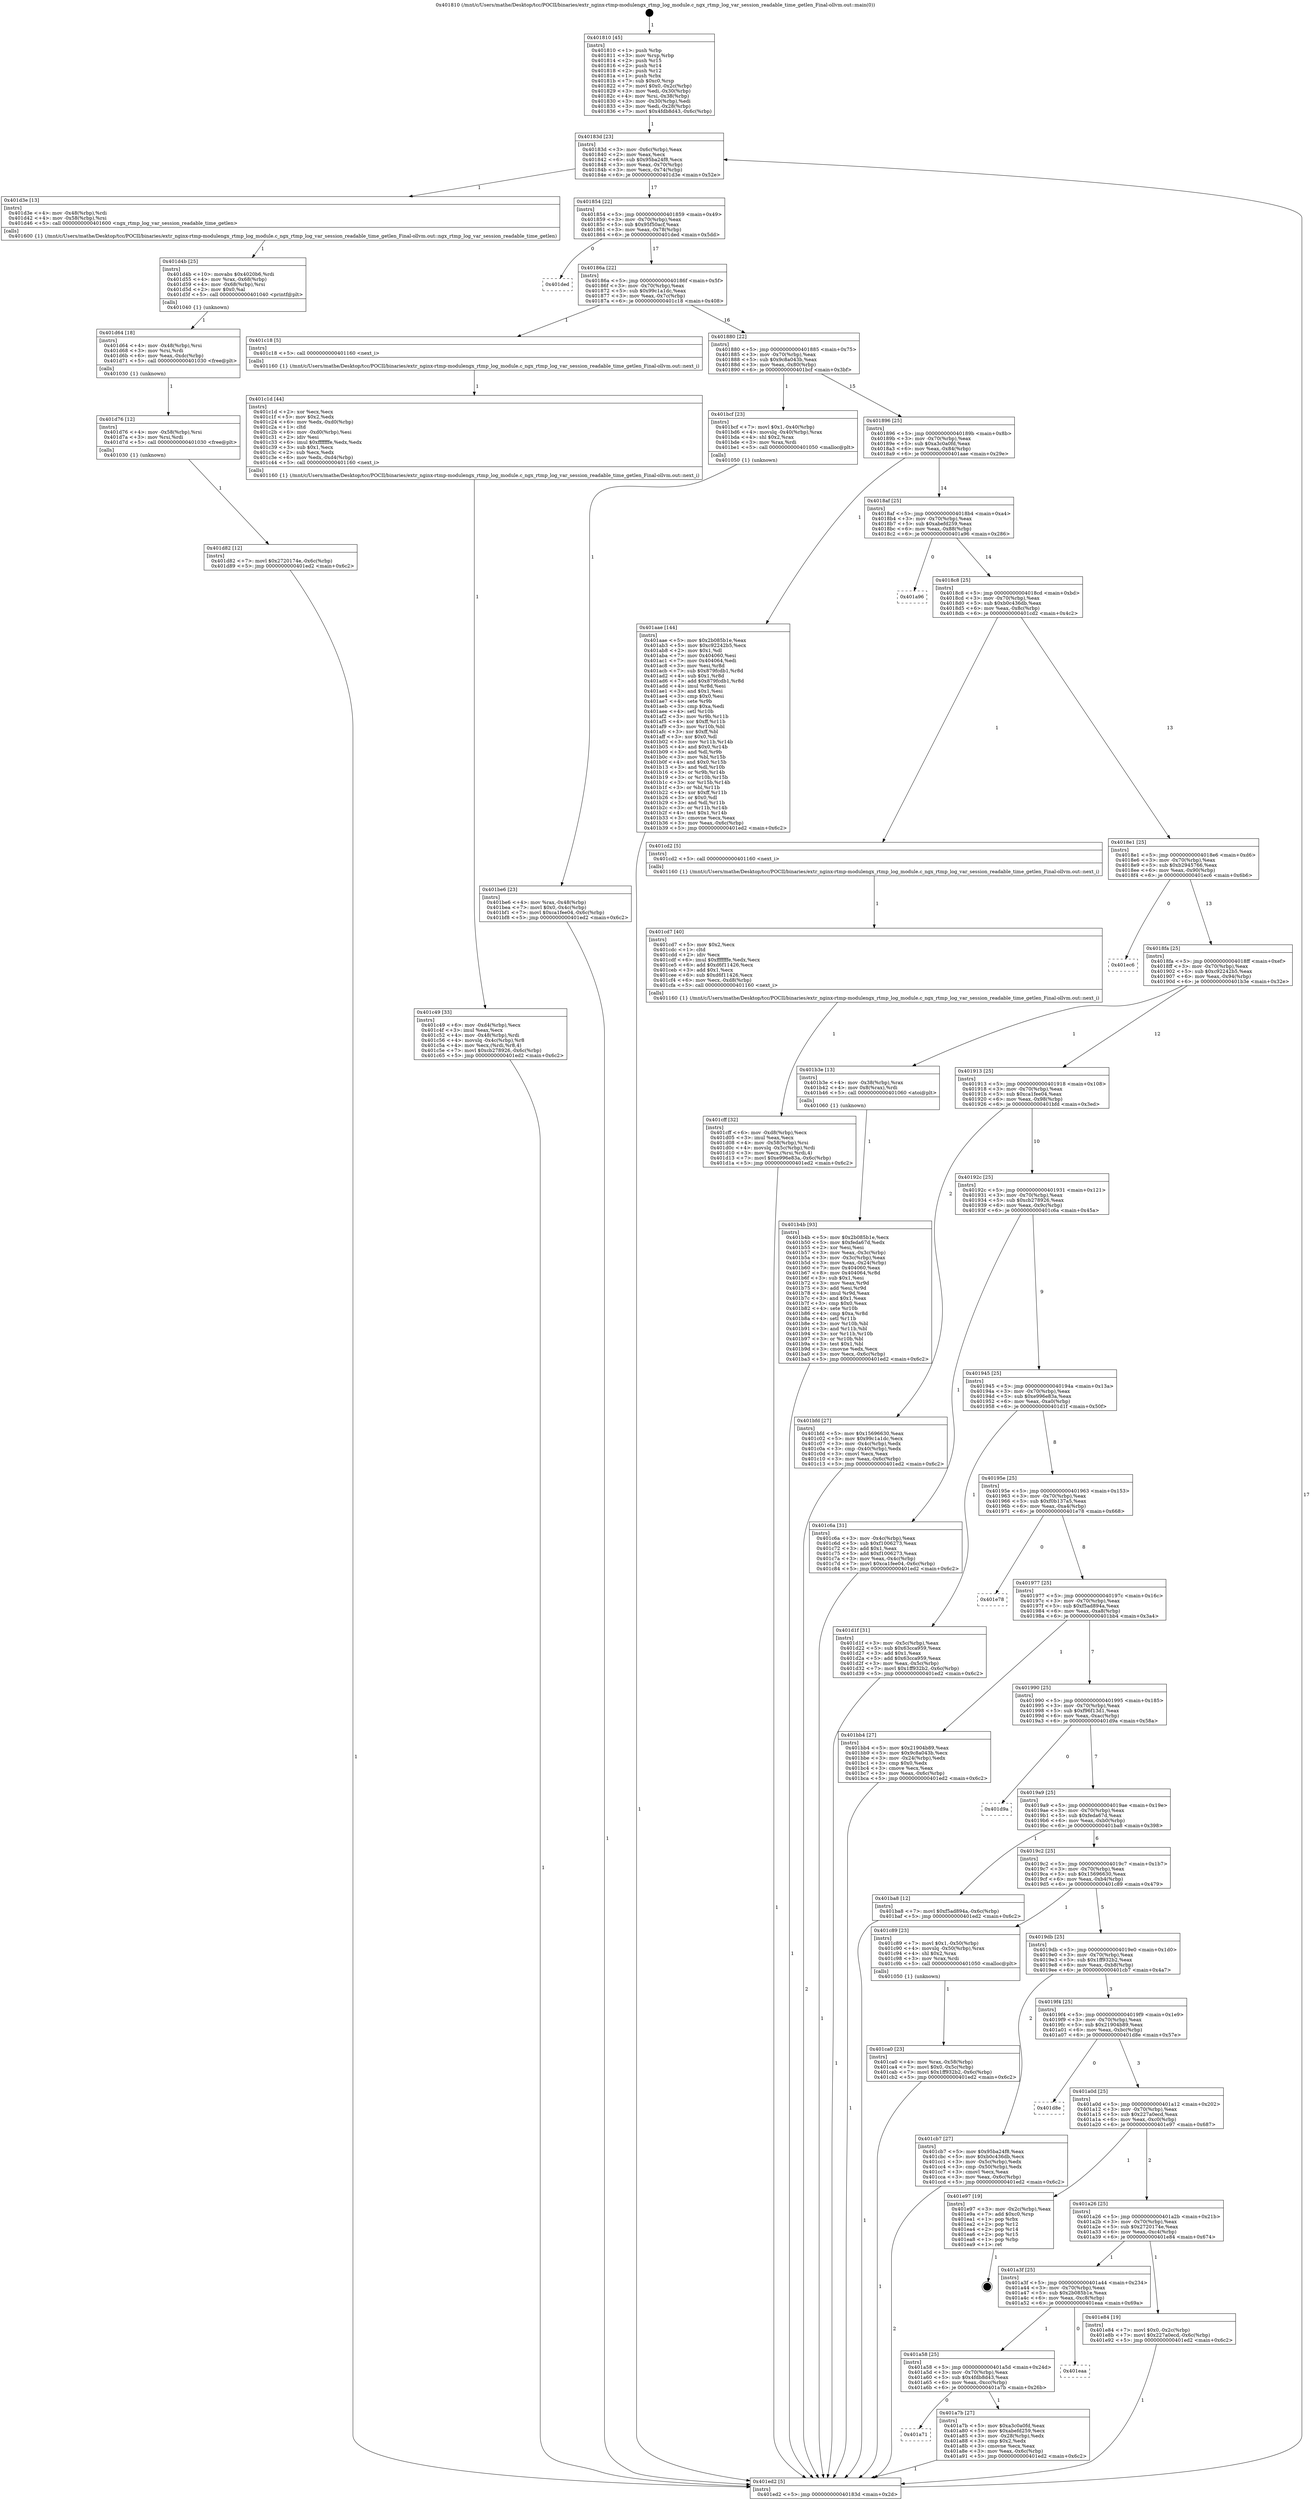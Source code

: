 digraph "0x401810" {
  label = "0x401810 (/mnt/c/Users/mathe/Desktop/tcc/POCII/binaries/extr_nginx-rtmp-modulengx_rtmp_log_module.c_ngx_rtmp_log_var_session_readable_time_getlen_Final-ollvm.out::main(0))"
  labelloc = "t"
  node[shape=record]

  Entry [label="",width=0.3,height=0.3,shape=circle,fillcolor=black,style=filled]
  "0x40183d" [label="{
     0x40183d [23]\l
     | [instrs]\l
     &nbsp;&nbsp;0x40183d \<+3\>: mov -0x6c(%rbp),%eax\l
     &nbsp;&nbsp;0x401840 \<+2\>: mov %eax,%ecx\l
     &nbsp;&nbsp;0x401842 \<+6\>: sub $0x95ba24f8,%ecx\l
     &nbsp;&nbsp;0x401848 \<+3\>: mov %eax,-0x70(%rbp)\l
     &nbsp;&nbsp;0x40184b \<+3\>: mov %ecx,-0x74(%rbp)\l
     &nbsp;&nbsp;0x40184e \<+6\>: je 0000000000401d3e \<main+0x52e\>\l
  }"]
  "0x401d3e" [label="{
     0x401d3e [13]\l
     | [instrs]\l
     &nbsp;&nbsp;0x401d3e \<+4\>: mov -0x48(%rbp),%rdi\l
     &nbsp;&nbsp;0x401d42 \<+4\>: mov -0x58(%rbp),%rsi\l
     &nbsp;&nbsp;0x401d46 \<+5\>: call 0000000000401600 \<ngx_rtmp_log_var_session_readable_time_getlen\>\l
     | [calls]\l
     &nbsp;&nbsp;0x401600 \{1\} (/mnt/c/Users/mathe/Desktop/tcc/POCII/binaries/extr_nginx-rtmp-modulengx_rtmp_log_module.c_ngx_rtmp_log_var_session_readable_time_getlen_Final-ollvm.out::ngx_rtmp_log_var_session_readable_time_getlen)\l
  }"]
  "0x401854" [label="{
     0x401854 [22]\l
     | [instrs]\l
     &nbsp;&nbsp;0x401854 \<+5\>: jmp 0000000000401859 \<main+0x49\>\l
     &nbsp;&nbsp;0x401859 \<+3\>: mov -0x70(%rbp),%eax\l
     &nbsp;&nbsp;0x40185c \<+5\>: sub $0x95f50acf,%eax\l
     &nbsp;&nbsp;0x401861 \<+3\>: mov %eax,-0x78(%rbp)\l
     &nbsp;&nbsp;0x401864 \<+6\>: je 0000000000401ded \<main+0x5dd\>\l
  }"]
  Exit [label="",width=0.3,height=0.3,shape=circle,fillcolor=black,style=filled,peripheries=2]
  "0x401ded" [label="{
     0x401ded\l
  }", style=dashed]
  "0x40186a" [label="{
     0x40186a [22]\l
     | [instrs]\l
     &nbsp;&nbsp;0x40186a \<+5\>: jmp 000000000040186f \<main+0x5f\>\l
     &nbsp;&nbsp;0x40186f \<+3\>: mov -0x70(%rbp),%eax\l
     &nbsp;&nbsp;0x401872 \<+5\>: sub $0x99c1a1dc,%eax\l
     &nbsp;&nbsp;0x401877 \<+3\>: mov %eax,-0x7c(%rbp)\l
     &nbsp;&nbsp;0x40187a \<+6\>: je 0000000000401c18 \<main+0x408\>\l
  }"]
  "0x401d82" [label="{
     0x401d82 [12]\l
     | [instrs]\l
     &nbsp;&nbsp;0x401d82 \<+7\>: movl $0x2720174e,-0x6c(%rbp)\l
     &nbsp;&nbsp;0x401d89 \<+5\>: jmp 0000000000401ed2 \<main+0x6c2\>\l
  }"]
  "0x401c18" [label="{
     0x401c18 [5]\l
     | [instrs]\l
     &nbsp;&nbsp;0x401c18 \<+5\>: call 0000000000401160 \<next_i\>\l
     | [calls]\l
     &nbsp;&nbsp;0x401160 \{1\} (/mnt/c/Users/mathe/Desktop/tcc/POCII/binaries/extr_nginx-rtmp-modulengx_rtmp_log_module.c_ngx_rtmp_log_var_session_readable_time_getlen_Final-ollvm.out::next_i)\l
  }"]
  "0x401880" [label="{
     0x401880 [22]\l
     | [instrs]\l
     &nbsp;&nbsp;0x401880 \<+5\>: jmp 0000000000401885 \<main+0x75\>\l
     &nbsp;&nbsp;0x401885 \<+3\>: mov -0x70(%rbp),%eax\l
     &nbsp;&nbsp;0x401888 \<+5\>: sub $0x9c8a043b,%eax\l
     &nbsp;&nbsp;0x40188d \<+3\>: mov %eax,-0x80(%rbp)\l
     &nbsp;&nbsp;0x401890 \<+6\>: je 0000000000401bcf \<main+0x3bf\>\l
  }"]
  "0x401d76" [label="{
     0x401d76 [12]\l
     | [instrs]\l
     &nbsp;&nbsp;0x401d76 \<+4\>: mov -0x58(%rbp),%rsi\l
     &nbsp;&nbsp;0x401d7a \<+3\>: mov %rsi,%rdi\l
     &nbsp;&nbsp;0x401d7d \<+5\>: call 0000000000401030 \<free@plt\>\l
     | [calls]\l
     &nbsp;&nbsp;0x401030 \{1\} (unknown)\l
  }"]
  "0x401bcf" [label="{
     0x401bcf [23]\l
     | [instrs]\l
     &nbsp;&nbsp;0x401bcf \<+7\>: movl $0x1,-0x40(%rbp)\l
     &nbsp;&nbsp;0x401bd6 \<+4\>: movslq -0x40(%rbp),%rax\l
     &nbsp;&nbsp;0x401bda \<+4\>: shl $0x2,%rax\l
     &nbsp;&nbsp;0x401bde \<+3\>: mov %rax,%rdi\l
     &nbsp;&nbsp;0x401be1 \<+5\>: call 0000000000401050 \<malloc@plt\>\l
     | [calls]\l
     &nbsp;&nbsp;0x401050 \{1\} (unknown)\l
  }"]
  "0x401896" [label="{
     0x401896 [25]\l
     | [instrs]\l
     &nbsp;&nbsp;0x401896 \<+5\>: jmp 000000000040189b \<main+0x8b\>\l
     &nbsp;&nbsp;0x40189b \<+3\>: mov -0x70(%rbp),%eax\l
     &nbsp;&nbsp;0x40189e \<+5\>: sub $0xa3c0a0fd,%eax\l
     &nbsp;&nbsp;0x4018a3 \<+6\>: mov %eax,-0x84(%rbp)\l
     &nbsp;&nbsp;0x4018a9 \<+6\>: je 0000000000401aae \<main+0x29e\>\l
  }"]
  "0x401d64" [label="{
     0x401d64 [18]\l
     | [instrs]\l
     &nbsp;&nbsp;0x401d64 \<+4\>: mov -0x48(%rbp),%rsi\l
     &nbsp;&nbsp;0x401d68 \<+3\>: mov %rsi,%rdi\l
     &nbsp;&nbsp;0x401d6b \<+6\>: mov %eax,-0xdc(%rbp)\l
     &nbsp;&nbsp;0x401d71 \<+5\>: call 0000000000401030 \<free@plt\>\l
     | [calls]\l
     &nbsp;&nbsp;0x401030 \{1\} (unknown)\l
  }"]
  "0x401aae" [label="{
     0x401aae [144]\l
     | [instrs]\l
     &nbsp;&nbsp;0x401aae \<+5\>: mov $0x2b085b1e,%eax\l
     &nbsp;&nbsp;0x401ab3 \<+5\>: mov $0xc92242b5,%ecx\l
     &nbsp;&nbsp;0x401ab8 \<+2\>: mov $0x1,%dl\l
     &nbsp;&nbsp;0x401aba \<+7\>: mov 0x404060,%esi\l
     &nbsp;&nbsp;0x401ac1 \<+7\>: mov 0x404064,%edi\l
     &nbsp;&nbsp;0x401ac8 \<+3\>: mov %esi,%r8d\l
     &nbsp;&nbsp;0x401acb \<+7\>: sub $0x879fcdb1,%r8d\l
     &nbsp;&nbsp;0x401ad2 \<+4\>: sub $0x1,%r8d\l
     &nbsp;&nbsp;0x401ad6 \<+7\>: add $0x879fcdb1,%r8d\l
     &nbsp;&nbsp;0x401add \<+4\>: imul %r8d,%esi\l
     &nbsp;&nbsp;0x401ae1 \<+3\>: and $0x1,%esi\l
     &nbsp;&nbsp;0x401ae4 \<+3\>: cmp $0x0,%esi\l
     &nbsp;&nbsp;0x401ae7 \<+4\>: sete %r9b\l
     &nbsp;&nbsp;0x401aeb \<+3\>: cmp $0xa,%edi\l
     &nbsp;&nbsp;0x401aee \<+4\>: setl %r10b\l
     &nbsp;&nbsp;0x401af2 \<+3\>: mov %r9b,%r11b\l
     &nbsp;&nbsp;0x401af5 \<+4\>: xor $0xff,%r11b\l
     &nbsp;&nbsp;0x401af9 \<+3\>: mov %r10b,%bl\l
     &nbsp;&nbsp;0x401afc \<+3\>: xor $0xff,%bl\l
     &nbsp;&nbsp;0x401aff \<+3\>: xor $0x0,%dl\l
     &nbsp;&nbsp;0x401b02 \<+3\>: mov %r11b,%r14b\l
     &nbsp;&nbsp;0x401b05 \<+4\>: and $0x0,%r14b\l
     &nbsp;&nbsp;0x401b09 \<+3\>: and %dl,%r9b\l
     &nbsp;&nbsp;0x401b0c \<+3\>: mov %bl,%r15b\l
     &nbsp;&nbsp;0x401b0f \<+4\>: and $0x0,%r15b\l
     &nbsp;&nbsp;0x401b13 \<+3\>: and %dl,%r10b\l
     &nbsp;&nbsp;0x401b16 \<+3\>: or %r9b,%r14b\l
     &nbsp;&nbsp;0x401b19 \<+3\>: or %r10b,%r15b\l
     &nbsp;&nbsp;0x401b1c \<+3\>: xor %r15b,%r14b\l
     &nbsp;&nbsp;0x401b1f \<+3\>: or %bl,%r11b\l
     &nbsp;&nbsp;0x401b22 \<+4\>: xor $0xff,%r11b\l
     &nbsp;&nbsp;0x401b26 \<+3\>: or $0x0,%dl\l
     &nbsp;&nbsp;0x401b29 \<+3\>: and %dl,%r11b\l
     &nbsp;&nbsp;0x401b2c \<+3\>: or %r11b,%r14b\l
     &nbsp;&nbsp;0x401b2f \<+4\>: test $0x1,%r14b\l
     &nbsp;&nbsp;0x401b33 \<+3\>: cmovne %ecx,%eax\l
     &nbsp;&nbsp;0x401b36 \<+3\>: mov %eax,-0x6c(%rbp)\l
     &nbsp;&nbsp;0x401b39 \<+5\>: jmp 0000000000401ed2 \<main+0x6c2\>\l
  }"]
  "0x4018af" [label="{
     0x4018af [25]\l
     | [instrs]\l
     &nbsp;&nbsp;0x4018af \<+5\>: jmp 00000000004018b4 \<main+0xa4\>\l
     &nbsp;&nbsp;0x4018b4 \<+3\>: mov -0x70(%rbp),%eax\l
     &nbsp;&nbsp;0x4018b7 \<+5\>: sub $0xabefd259,%eax\l
     &nbsp;&nbsp;0x4018bc \<+6\>: mov %eax,-0x88(%rbp)\l
     &nbsp;&nbsp;0x4018c2 \<+6\>: je 0000000000401a96 \<main+0x286\>\l
  }"]
  "0x401d4b" [label="{
     0x401d4b [25]\l
     | [instrs]\l
     &nbsp;&nbsp;0x401d4b \<+10\>: movabs $0x4020b6,%rdi\l
     &nbsp;&nbsp;0x401d55 \<+4\>: mov %rax,-0x68(%rbp)\l
     &nbsp;&nbsp;0x401d59 \<+4\>: mov -0x68(%rbp),%rsi\l
     &nbsp;&nbsp;0x401d5d \<+2\>: mov $0x0,%al\l
     &nbsp;&nbsp;0x401d5f \<+5\>: call 0000000000401040 \<printf@plt\>\l
     | [calls]\l
     &nbsp;&nbsp;0x401040 \{1\} (unknown)\l
  }"]
  "0x401a96" [label="{
     0x401a96\l
  }", style=dashed]
  "0x4018c8" [label="{
     0x4018c8 [25]\l
     | [instrs]\l
     &nbsp;&nbsp;0x4018c8 \<+5\>: jmp 00000000004018cd \<main+0xbd\>\l
     &nbsp;&nbsp;0x4018cd \<+3\>: mov -0x70(%rbp),%eax\l
     &nbsp;&nbsp;0x4018d0 \<+5\>: sub $0xb0c436db,%eax\l
     &nbsp;&nbsp;0x4018d5 \<+6\>: mov %eax,-0x8c(%rbp)\l
     &nbsp;&nbsp;0x4018db \<+6\>: je 0000000000401cd2 \<main+0x4c2\>\l
  }"]
  "0x401cff" [label="{
     0x401cff [32]\l
     | [instrs]\l
     &nbsp;&nbsp;0x401cff \<+6\>: mov -0xd8(%rbp),%ecx\l
     &nbsp;&nbsp;0x401d05 \<+3\>: imul %eax,%ecx\l
     &nbsp;&nbsp;0x401d08 \<+4\>: mov -0x58(%rbp),%rsi\l
     &nbsp;&nbsp;0x401d0c \<+4\>: movslq -0x5c(%rbp),%rdi\l
     &nbsp;&nbsp;0x401d10 \<+3\>: mov %ecx,(%rsi,%rdi,4)\l
     &nbsp;&nbsp;0x401d13 \<+7\>: movl $0xe996e83a,-0x6c(%rbp)\l
     &nbsp;&nbsp;0x401d1a \<+5\>: jmp 0000000000401ed2 \<main+0x6c2\>\l
  }"]
  "0x401cd2" [label="{
     0x401cd2 [5]\l
     | [instrs]\l
     &nbsp;&nbsp;0x401cd2 \<+5\>: call 0000000000401160 \<next_i\>\l
     | [calls]\l
     &nbsp;&nbsp;0x401160 \{1\} (/mnt/c/Users/mathe/Desktop/tcc/POCII/binaries/extr_nginx-rtmp-modulengx_rtmp_log_module.c_ngx_rtmp_log_var_session_readable_time_getlen_Final-ollvm.out::next_i)\l
  }"]
  "0x4018e1" [label="{
     0x4018e1 [25]\l
     | [instrs]\l
     &nbsp;&nbsp;0x4018e1 \<+5\>: jmp 00000000004018e6 \<main+0xd6\>\l
     &nbsp;&nbsp;0x4018e6 \<+3\>: mov -0x70(%rbp),%eax\l
     &nbsp;&nbsp;0x4018e9 \<+5\>: sub $0xb2945766,%eax\l
     &nbsp;&nbsp;0x4018ee \<+6\>: mov %eax,-0x90(%rbp)\l
     &nbsp;&nbsp;0x4018f4 \<+6\>: je 0000000000401ec6 \<main+0x6b6\>\l
  }"]
  "0x401cd7" [label="{
     0x401cd7 [40]\l
     | [instrs]\l
     &nbsp;&nbsp;0x401cd7 \<+5\>: mov $0x2,%ecx\l
     &nbsp;&nbsp;0x401cdc \<+1\>: cltd\l
     &nbsp;&nbsp;0x401cdd \<+2\>: idiv %ecx\l
     &nbsp;&nbsp;0x401cdf \<+6\>: imul $0xfffffffe,%edx,%ecx\l
     &nbsp;&nbsp;0x401ce5 \<+6\>: add $0xd6f11426,%ecx\l
     &nbsp;&nbsp;0x401ceb \<+3\>: add $0x1,%ecx\l
     &nbsp;&nbsp;0x401cee \<+6\>: sub $0xd6f11426,%ecx\l
     &nbsp;&nbsp;0x401cf4 \<+6\>: mov %ecx,-0xd8(%rbp)\l
     &nbsp;&nbsp;0x401cfa \<+5\>: call 0000000000401160 \<next_i\>\l
     | [calls]\l
     &nbsp;&nbsp;0x401160 \{1\} (/mnt/c/Users/mathe/Desktop/tcc/POCII/binaries/extr_nginx-rtmp-modulengx_rtmp_log_module.c_ngx_rtmp_log_var_session_readable_time_getlen_Final-ollvm.out::next_i)\l
  }"]
  "0x401ec6" [label="{
     0x401ec6\l
  }", style=dashed]
  "0x4018fa" [label="{
     0x4018fa [25]\l
     | [instrs]\l
     &nbsp;&nbsp;0x4018fa \<+5\>: jmp 00000000004018ff \<main+0xef\>\l
     &nbsp;&nbsp;0x4018ff \<+3\>: mov -0x70(%rbp),%eax\l
     &nbsp;&nbsp;0x401902 \<+5\>: sub $0xc92242b5,%eax\l
     &nbsp;&nbsp;0x401907 \<+6\>: mov %eax,-0x94(%rbp)\l
     &nbsp;&nbsp;0x40190d \<+6\>: je 0000000000401b3e \<main+0x32e\>\l
  }"]
  "0x401ca0" [label="{
     0x401ca0 [23]\l
     | [instrs]\l
     &nbsp;&nbsp;0x401ca0 \<+4\>: mov %rax,-0x58(%rbp)\l
     &nbsp;&nbsp;0x401ca4 \<+7\>: movl $0x0,-0x5c(%rbp)\l
     &nbsp;&nbsp;0x401cab \<+7\>: movl $0x1ff932b2,-0x6c(%rbp)\l
     &nbsp;&nbsp;0x401cb2 \<+5\>: jmp 0000000000401ed2 \<main+0x6c2\>\l
  }"]
  "0x401b3e" [label="{
     0x401b3e [13]\l
     | [instrs]\l
     &nbsp;&nbsp;0x401b3e \<+4\>: mov -0x38(%rbp),%rax\l
     &nbsp;&nbsp;0x401b42 \<+4\>: mov 0x8(%rax),%rdi\l
     &nbsp;&nbsp;0x401b46 \<+5\>: call 0000000000401060 \<atoi@plt\>\l
     | [calls]\l
     &nbsp;&nbsp;0x401060 \{1\} (unknown)\l
  }"]
  "0x401913" [label="{
     0x401913 [25]\l
     | [instrs]\l
     &nbsp;&nbsp;0x401913 \<+5\>: jmp 0000000000401918 \<main+0x108\>\l
     &nbsp;&nbsp;0x401918 \<+3\>: mov -0x70(%rbp),%eax\l
     &nbsp;&nbsp;0x40191b \<+5\>: sub $0xca1fee04,%eax\l
     &nbsp;&nbsp;0x401920 \<+6\>: mov %eax,-0x98(%rbp)\l
     &nbsp;&nbsp;0x401926 \<+6\>: je 0000000000401bfd \<main+0x3ed\>\l
  }"]
  "0x401c49" [label="{
     0x401c49 [33]\l
     | [instrs]\l
     &nbsp;&nbsp;0x401c49 \<+6\>: mov -0xd4(%rbp),%ecx\l
     &nbsp;&nbsp;0x401c4f \<+3\>: imul %eax,%ecx\l
     &nbsp;&nbsp;0x401c52 \<+4\>: mov -0x48(%rbp),%rdi\l
     &nbsp;&nbsp;0x401c56 \<+4\>: movslq -0x4c(%rbp),%r8\l
     &nbsp;&nbsp;0x401c5a \<+4\>: mov %ecx,(%rdi,%r8,4)\l
     &nbsp;&nbsp;0x401c5e \<+7\>: movl $0xcb278926,-0x6c(%rbp)\l
     &nbsp;&nbsp;0x401c65 \<+5\>: jmp 0000000000401ed2 \<main+0x6c2\>\l
  }"]
  "0x401bfd" [label="{
     0x401bfd [27]\l
     | [instrs]\l
     &nbsp;&nbsp;0x401bfd \<+5\>: mov $0x15696630,%eax\l
     &nbsp;&nbsp;0x401c02 \<+5\>: mov $0x99c1a1dc,%ecx\l
     &nbsp;&nbsp;0x401c07 \<+3\>: mov -0x4c(%rbp),%edx\l
     &nbsp;&nbsp;0x401c0a \<+3\>: cmp -0x40(%rbp),%edx\l
     &nbsp;&nbsp;0x401c0d \<+3\>: cmovl %ecx,%eax\l
     &nbsp;&nbsp;0x401c10 \<+3\>: mov %eax,-0x6c(%rbp)\l
     &nbsp;&nbsp;0x401c13 \<+5\>: jmp 0000000000401ed2 \<main+0x6c2\>\l
  }"]
  "0x40192c" [label="{
     0x40192c [25]\l
     | [instrs]\l
     &nbsp;&nbsp;0x40192c \<+5\>: jmp 0000000000401931 \<main+0x121\>\l
     &nbsp;&nbsp;0x401931 \<+3\>: mov -0x70(%rbp),%eax\l
     &nbsp;&nbsp;0x401934 \<+5\>: sub $0xcb278926,%eax\l
     &nbsp;&nbsp;0x401939 \<+6\>: mov %eax,-0x9c(%rbp)\l
     &nbsp;&nbsp;0x40193f \<+6\>: je 0000000000401c6a \<main+0x45a\>\l
  }"]
  "0x401c1d" [label="{
     0x401c1d [44]\l
     | [instrs]\l
     &nbsp;&nbsp;0x401c1d \<+2\>: xor %ecx,%ecx\l
     &nbsp;&nbsp;0x401c1f \<+5\>: mov $0x2,%edx\l
     &nbsp;&nbsp;0x401c24 \<+6\>: mov %edx,-0xd0(%rbp)\l
     &nbsp;&nbsp;0x401c2a \<+1\>: cltd\l
     &nbsp;&nbsp;0x401c2b \<+6\>: mov -0xd0(%rbp),%esi\l
     &nbsp;&nbsp;0x401c31 \<+2\>: idiv %esi\l
     &nbsp;&nbsp;0x401c33 \<+6\>: imul $0xfffffffe,%edx,%edx\l
     &nbsp;&nbsp;0x401c39 \<+3\>: sub $0x1,%ecx\l
     &nbsp;&nbsp;0x401c3c \<+2\>: sub %ecx,%edx\l
     &nbsp;&nbsp;0x401c3e \<+6\>: mov %edx,-0xd4(%rbp)\l
     &nbsp;&nbsp;0x401c44 \<+5\>: call 0000000000401160 \<next_i\>\l
     | [calls]\l
     &nbsp;&nbsp;0x401160 \{1\} (/mnt/c/Users/mathe/Desktop/tcc/POCII/binaries/extr_nginx-rtmp-modulengx_rtmp_log_module.c_ngx_rtmp_log_var_session_readable_time_getlen_Final-ollvm.out::next_i)\l
  }"]
  "0x401c6a" [label="{
     0x401c6a [31]\l
     | [instrs]\l
     &nbsp;&nbsp;0x401c6a \<+3\>: mov -0x4c(%rbp),%eax\l
     &nbsp;&nbsp;0x401c6d \<+5\>: sub $0xf1006273,%eax\l
     &nbsp;&nbsp;0x401c72 \<+3\>: add $0x1,%eax\l
     &nbsp;&nbsp;0x401c75 \<+5\>: add $0xf1006273,%eax\l
     &nbsp;&nbsp;0x401c7a \<+3\>: mov %eax,-0x4c(%rbp)\l
     &nbsp;&nbsp;0x401c7d \<+7\>: movl $0xca1fee04,-0x6c(%rbp)\l
     &nbsp;&nbsp;0x401c84 \<+5\>: jmp 0000000000401ed2 \<main+0x6c2\>\l
  }"]
  "0x401945" [label="{
     0x401945 [25]\l
     | [instrs]\l
     &nbsp;&nbsp;0x401945 \<+5\>: jmp 000000000040194a \<main+0x13a\>\l
     &nbsp;&nbsp;0x40194a \<+3\>: mov -0x70(%rbp),%eax\l
     &nbsp;&nbsp;0x40194d \<+5\>: sub $0xe996e83a,%eax\l
     &nbsp;&nbsp;0x401952 \<+6\>: mov %eax,-0xa0(%rbp)\l
     &nbsp;&nbsp;0x401958 \<+6\>: je 0000000000401d1f \<main+0x50f\>\l
  }"]
  "0x401be6" [label="{
     0x401be6 [23]\l
     | [instrs]\l
     &nbsp;&nbsp;0x401be6 \<+4\>: mov %rax,-0x48(%rbp)\l
     &nbsp;&nbsp;0x401bea \<+7\>: movl $0x0,-0x4c(%rbp)\l
     &nbsp;&nbsp;0x401bf1 \<+7\>: movl $0xca1fee04,-0x6c(%rbp)\l
     &nbsp;&nbsp;0x401bf8 \<+5\>: jmp 0000000000401ed2 \<main+0x6c2\>\l
  }"]
  "0x401d1f" [label="{
     0x401d1f [31]\l
     | [instrs]\l
     &nbsp;&nbsp;0x401d1f \<+3\>: mov -0x5c(%rbp),%eax\l
     &nbsp;&nbsp;0x401d22 \<+5\>: sub $0x63cca959,%eax\l
     &nbsp;&nbsp;0x401d27 \<+3\>: add $0x1,%eax\l
     &nbsp;&nbsp;0x401d2a \<+5\>: add $0x63cca959,%eax\l
     &nbsp;&nbsp;0x401d2f \<+3\>: mov %eax,-0x5c(%rbp)\l
     &nbsp;&nbsp;0x401d32 \<+7\>: movl $0x1ff932b2,-0x6c(%rbp)\l
     &nbsp;&nbsp;0x401d39 \<+5\>: jmp 0000000000401ed2 \<main+0x6c2\>\l
  }"]
  "0x40195e" [label="{
     0x40195e [25]\l
     | [instrs]\l
     &nbsp;&nbsp;0x40195e \<+5\>: jmp 0000000000401963 \<main+0x153\>\l
     &nbsp;&nbsp;0x401963 \<+3\>: mov -0x70(%rbp),%eax\l
     &nbsp;&nbsp;0x401966 \<+5\>: sub $0xf0b137a5,%eax\l
     &nbsp;&nbsp;0x40196b \<+6\>: mov %eax,-0xa4(%rbp)\l
     &nbsp;&nbsp;0x401971 \<+6\>: je 0000000000401e78 \<main+0x668\>\l
  }"]
  "0x401b4b" [label="{
     0x401b4b [93]\l
     | [instrs]\l
     &nbsp;&nbsp;0x401b4b \<+5\>: mov $0x2b085b1e,%ecx\l
     &nbsp;&nbsp;0x401b50 \<+5\>: mov $0xfeda67d,%edx\l
     &nbsp;&nbsp;0x401b55 \<+2\>: xor %esi,%esi\l
     &nbsp;&nbsp;0x401b57 \<+3\>: mov %eax,-0x3c(%rbp)\l
     &nbsp;&nbsp;0x401b5a \<+3\>: mov -0x3c(%rbp),%eax\l
     &nbsp;&nbsp;0x401b5d \<+3\>: mov %eax,-0x24(%rbp)\l
     &nbsp;&nbsp;0x401b60 \<+7\>: mov 0x404060,%eax\l
     &nbsp;&nbsp;0x401b67 \<+8\>: mov 0x404064,%r8d\l
     &nbsp;&nbsp;0x401b6f \<+3\>: sub $0x1,%esi\l
     &nbsp;&nbsp;0x401b72 \<+3\>: mov %eax,%r9d\l
     &nbsp;&nbsp;0x401b75 \<+3\>: add %esi,%r9d\l
     &nbsp;&nbsp;0x401b78 \<+4\>: imul %r9d,%eax\l
     &nbsp;&nbsp;0x401b7c \<+3\>: and $0x1,%eax\l
     &nbsp;&nbsp;0x401b7f \<+3\>: cmp $0x0,%eax\l
     &nbsp;&nbsp;0x401b82 \<+4\>: sete %r10b\l
     &nbsp;&nbsp;0x401b86 \<+4\>: cmp $0xa,%r8d\l
     &nbsp;&nbsp;0x401b8a \<+4\>: setl %r11b\l
     &nbsp;&nbsp;0x401b8e \<+3\>: mov %r10b,%bl\l
     &nbsp;&nbsp;0x401b91 \<+3\>: and %r11b,%bl\l
     &nbsp;&nbsp;0x401b94 \<+3\>: xor %r11b,%r10b\l
     &nbsp;&nbsp;0x401b97 \<+3\>: or %r10b,%bl\l
     &nbsp;&nbsp;0x401b9a \<+3\>: test $0x1,%bl\l
     &nbsp;&nbsp;0x401b9d \<+3\>: cmovne %edx,%ecx\l
     &nbsp;&nbsp;0x401ba0 \<+3\>: mov %ecx,-0x6c(%rbp)\l
     &nbsp;&nbsp;0x401ba3 \<+5\>: jmp 0000000000401ed2 \<main+0x6c2\>\l
  }"]
  "0x401e78" [label="{
     0x401e78\l
  }", style=dashed]
  "0x401977" [label="{
     0x401977 [25]\l
     | [instrs]\l
     &nbsp;&nbsp;0x401977 \<+5\>: jmp 000000000040197c \<main+0x16c\>\l
     &nbsp;&nbsp;0x40197c \<+3\>: mov -0x70(%rbp),%eax\l
     &nbsp;&nbsp;0x40197f \<+5\>: sub $0xf5ad894a,%eax\l
     &nbsp;&nbsp;0x401984 \<+6\>: mov %eax,-0xa8(%rbp)\l
     &nbsp;&nbsp;0x40198a \<+6\>: je 0000000000401bb4 \<main+0x3a4\>\l
  }"]
  "0x401810" [label="{
     0x401810 [45]\l
     | [instrs]\l
     &nbsp;&nbsp;0x401810 \<+1\>: push %rbp\l
     &nbsp;&nbsp;0x401811 \<+3\>: mov %rsp,%rbp\l
     &nbsp;&nbsp;0x401814 \<+2\>: push %r15\l
     &nbsp;&nbsp;0x401816 \<+2\>: push %r14\l
     &nbsp;&nbsp;0x401818 \<+2\>: push %r12\l
     &nbsp;&nbsp;0x40181a \<+1\>: push %rbx\l
     &nbsp;&nbsp;0x40181b \<+7\>: sub $0xc0,%rsp\l
     &nbsp;&nbsp;0x401822 \<+7\>: movl $0x0,-0x2c(%rbp)\l
     &nbsp;&nbsp;0x401829 \<+3\>: mov %edi,-0x30(%rbp)\l
     &nbsp;&nbsp;0x40182c \<+4\>: mov %rsi,-0x38(%rbp)\l
     &nbsp;&nbsp;0x401830 \<+3\>: mov -0x30(%rbp),%edi\l
     &nbsp;&nbsp;0x401833 \<+3\>: mov %edi,-0x28(%rbp)\l
     &nbsp;&nbsp;0x401836 \<+7\>: movl $0x4fdb8d43,-0x6c(%rbp)\l
  }"]
  "0x401bb4" [label="{
     0x401bb4 [27]\l
     | [instrs]\l
     &nbsp;&nbsp;0x401bb4 \<+5\>: mov $0x21904b89,%eax\l
     &nbsp;&nbsp;0x401bb9 \<+5\>: mov $0x9c8a043b,%ecx\l
     &nbsp;&nbsp;0x401bbe \<+3\>: mov -0x24(%rbp),%edx\l
     &nbsp;&nbsp;0x401bc1 \<+3\>: cmp $0x0,%edx\l
     &nbsp;&nbsp;0x401bc4 \<+3\>: cmove %ecx,%eax\l
     &nbsp;&nbsp;0x401bc7 \<+3\>: mov %eax,-0x6c(%rbp)\l
     &nbsp;&nbsp;0x401bca \<+5\>: jmp 0000000000401ed2 \<main+0x6c2\>\l
  }"]
  "0x401990" [label="{
     0x401990 [25]\l
     | [instrs]\l
     &nbsp;&nbsp;0x401990 \<+5\>: jmp 0000000000401995 \<main+0x185\>\l
     &nbsp;&nbsp;0x401995 \<+3\>: mov -0x70(%rbp),%eax\l
     &nbsp;&nbsp;0x401998 \<+5\>: sub $0xf96f13d1,%eax\l
     &nbsp;&nbsp;0x40199d \<+6\>: mov %eax,-0xac(%rbp)\l
     &nbsp;&nbsp;0x4019a3 \<+6\>: je 0000000000401d9a \<main+0x58a\>\l
  }"]
  "0x401ed2" [label="{
     0x401ed2 [5]\l
     | [instrs]\l
     &nbsp;&nbsp;0x401ed2 \<+5\>: jmp 000000000040183d \<main+0x2d\>\l
  }"]
  "0x401d9a" [label="{
     0x401d9a\l
  }", style=dashed]
  "0x4019a9" [label="{
     0x4019a9 [25]\l
     | [instrs]\l
     &nbsp;&nbsp;0x4019a9 \<+5\>: jmp 00000000004019ae \<main+0x19e\>\l
     &nbsp;&nbsp;0x4019ae \<+3\>: mov -0x70(%rbp),%eax\l
     &nbsp;&nbsp;0x4019b1 \<+5\>: sub $0xfeda67d,%eax\l
     &nbsp;&nbsp;0x4019b6 \<+6\>: mov %eax,-0xb0(%rbp)\l
     &nbsp;&nbsp;0x4019bc \<+6\>: je 0000000000401ba8 \<main+0x398\>\l
  }"]
  "0x401a71" [label="{
     0x401a71\l
  }", style=dashed]
  "0x401ba8" [label="{
     0x401ba8 [12]\l
     | [instrs]\l
     &nbsp;&nbsp;0x401ba8 \<+7\>: movl $0xf5ad894a,-0x6c(%rbp)\l
     &nbsp;&nbsp;0x401baf \<+5\>: jmp 0000000000401ed2 \<main+0x6c2\>\l
  }"]
  "0x4019c2" [label="{
     0x4019c2 [25]\l
     | [instrs]\l
     &nbsp;&nbsp;0x4019c2 \<+5\>: jmp 00000000004019c7 \<main+0x1b7\>\l
     &nbsp;&nbsp;0x4019c7 \<+3\>: mov -0x70(%rbp),%eax\l
     &nbsp;&nbsp;0x4019ca \<+5\>: sub $0x15696630,%eax\l
     &nbsp;&nbsp;0x4019cf \<+6\>: mov %eax,-0xb4(%rbp)\l
     &nbsp;&nbsp;0x4019d5 \<+6\>: je 0000000000401c89 \<main+0x479\>\l
  }"]
  "0x401a7b" [label="{
     0x401a7b [27]\l
     | [instrs]\l
     &nbsp;&nbsp;0x401a7b \<+5\>: mov $0xa3c0a0fd,%eax\l
     &nbsp;&nbsp;0x401a80 \<+5\>: mov $0xabefd259,%ecx\l
     &nbsp;&nbsp;0x401a85 \<+3\>: mov -0x28(%rbp),%edx\l
     &nbsp;&nbsp;0x401a88 \<+3\>: cmp $0x2,%edx\l
     &nbsp;&nbsp;0x401a8b \<+3\>: cmovne %ecx,%eax\l
     &nbsp;&nbsp;0x401a8e \<+3\>: mov %eax,-0x6c(%rbp)\l
     &nbsp;&nbsp;0x401a91 \<+5\>: jmp 0000000000401ed2 \<main+0x6c2\>\l
  }"]
  "0x401c89" [label="{
     0x401c89 [23]\l
     | [instrs]\l
     &nbsp;&nbsp;0x401c89 \<+7\>: movl $0x1,-0x50(%rbp)\l
     &nbsp;&nbsp;0x401c90 \<+4\>: movslq -0x50(%rbp),%rax\l
     &nbsp;&nbsp;0x401c94 \<+4\>: shl $0x2,%rax\l
     &nbsp;&nbsp;0x401c98 \<+3\>: mov %rax,%rdi\l
     &nbsp;&nbsp;0x401c9b \<+5\>: call 0000000000401050 \<malloc@plt\>\l
     | [calls]\l
     &nbsp;&nbsp;0x401050 \{1\} (unknown)\l
  }"]
  "0x4019db" [label="{
     0x4019db [25]\l
     | [instrs]\l
     &nbsp;&nbsp;0x4019db \<+5\>: jmp 00000000004019e0 \<main+0x1d0\>\l
     &nbsp;&nbsp;0x4019e0 \<+3\>: mov -0x70(%rbp),%eax\l
     &nbsp;&nbsp;0x4019e3 \<+5\>: sub $0x1ff932b2,%eax\l
     &nbsp;&nbsp;0x4019e8 \<+6\>: mov %eax,-0xb8(%rbp)\l
     &nbsp;&nbsp;0x4019ee \<+6\>: je 0000000000401cb7 \<main+0x4a7\>\l
  }"]
  "0x401a58" [label="{
     0x401a58 [25]\l
     | [instrs]\l
     &nbsp;&nbsp;0x401a58 \<+5\>: jmp 0000000000401a5d \<main+0x24d\>\l
     &nbsp;&nbsp;0x401a5d \<+3\>: mov -0x70(%rbp),%eax\l
     &nbsp;&nbsp;0x401a60 \<+5\>: sub $0x4fdb8d43,%eax\l
     &nbsp;&nbsp;0x401a65 \<+6\>: mov %eax,-0xcc(%rbp)\l
     &nbsp;&nbsp;0x401a6b \<+6\>: je 0000000000401a7b \<main+0x26b\>\l
  }"]
  "0x401cb7" [label="{
     0x401cb7 [27]\l
     | [instrs]\l
     &nbsp;&nbsp;0x401cb7 \<+5\>: mov $0x95ba24f8,%eax\l
     &nbsp;&nbsp;0x401cbc \<+5\>: mov $0xb0c436db,%ecx\l
     &nbsp;&nbsp;0x401cc1 \<+3\>: mov -0x5c(%rbp),%edx\l
     &nbsp;&nbsp;0x401cc4 \<+3\>: cmp -0x50(%rbp),%edx\l
     &nbsp;&nbsp;0x401cc7 \<+3\>: cmovl %ecx,%eax\l
     &nbsp;&nbsp;0x401cca \<+3\>: mov %eax,-0x6c(%rbp)\l
     &nbsp;&nbsp;0x401ccd \<+5\>: jmp 0000000000401ed2 \<main+0x6c2\>\l
  }"]
  "0x4019f4" [label="{
     0x4019f4 [25]\l
     | [instrs]\l
     &nbsp;&nbsp;0x4019f4 \<+5\>: jmp 00000000004019f9 \<main+0x1e9\>\l
     &nbsp;&nbsp;0x4019f9 \<+3\>: mov -0x70(%rbp),%eax\l
     &nbsp;&nbsp;0x4019fc \<+5\>: sub $0x21904b89,%eax\l
     &nbsp;&nbsp;0x401a01 \<+6\>: mov %eax,-0xbc(%rbp)\l
     &nbsp;&nbsp;0x401a07 \<+6\>: je 0000000000401d8e \<main+0x57e\>\l
  }"]
  "0x401eaa" [label="{
     0x401eaa\l
  }", style=dashed]
  "0x401d8e" [label="{
     0x401d8e\l
  }", style=dashed]
  "0x401a0d" [label="{
     0x401a0d [25]\l
     | [instrs]\l
     &nbsp;&nbsp;0x401a0d \<+5\>: jmp 0000000000401a12 \<main+0x202\>\l
     &nbsp;&nbsp;0x401a12 \<+3\>: mov -0x70(%rbp),%eax\l
     &nbsp;&nbsp;0x401a15 \<+5\>: sub $0x227a0ecd,%eax\l
     &nbsp;&nbsp;0x401a1a \<+6\>: mov %eax,-0xc0(%rbp)\l
     &nbsp;&nbsp;0x401a20 \<+6\>: je 0000000000401e97 \<main+0x687\>\l
  }"]
  "0x401a3f" [label="{
     0x401a3f [25]\l
     | [instrs]\l
     &nbsp;&nbsp;0x401a3f \<+5\>: jmp 0000000000401a44 \<main+0x234\>\l
     &nbsp;&nbsp;0x401a44 \<+3\>: mov -0x70(%rbp),%eax\l
     &nbsp;&nbsp;0x401a47 \<+5\>: sub $0x2b085b1e,%eax\l
     &nbsp;&nbsp;0x401a4c \<+6\>: mov %eax,-0xc8(%rbp)\l
     &nbsp;&nbsp;0x401a52 \<+6\>: je 0000000000401eaa \<main+0x69a\>\l
  }"]
  "0x401e97" [label="{
     0x401e97 [19]\l
     | [instrs]\l
     &nbsp;&nbsp;0x401e97 \<+3\>: mov -0x2c(%rbp),%eax\l
     &nbsp;&nbsp;0x401e9a \<+7\>: add $0xc0,%rsp\l
     &nbsp;&nbsp;0x401ea1 \<+1\>: pop %rbx\l
     &nbsp;&nbsp;0x401ea2 \<+2\>: pop %r12\l
     &nbsp;&nbsp;0x401ea4 \<+2\>: pop %r14\l
     &nbsp;&nbsp;0x401ea6 \<+2\>: pop %r15\l
     &nbsp;&nbsp;0x401ea8 \<+1\>: pop %rbp\l
     &nbsp;&nbsp;0x401ea9 \<+1\>: ret\l
  }"]
  "0x401a26" [label="{
     0x401a26 [25]\l
     | [instrs]\l
     &nbsp;&nbsp;0x401a26 \<+5\>: jmp 0000000000401a2b \<main+0x21b\>\l
     &nbsp;&nbsp;0x401a2b \<+3\>: mov -0x70(%rbp),%eax\l
     &nbsp;&nbsp;0x401a2e \<+5\>: sub $0x2720174e,%eax\l
     &nbsp;&nbsp;0x401a33 \<+6\>: mov %eax,-0xc4(%rbp)\l
     &nbsp;&nbsp;0x401a39 \<+6\>: je 0000000000401e84 \<main+0x674\>\l
  }"]
  "0x401e84" [label="{
     0x401e84 [19]\l
     | [instrs]\l
     &nbsp;&nbsp;0x401e84 \<+7\>: movl $0x0,-0x2c(%rbp)\l
     &nbsp;&nbsp;0x401e8b \<+7\>: movl $0x227a0ecd,-0x6c(%rbp)\l
     &nbsp;&nbsp;0x401e92 \<+5\>: jmp 0000000000401ed2 \<main+0x6c2\>\l
  }"]
  Entry -> "0x401810" [label=" 1"]
  "0x40183d" -> "0x401d3e" [label=" 1"]
  "0x40183d" -> "0x401854" [label=" 17"]
  "0x401e97" -> Exit [label=" 1"]
  "0x401854" -> "0x401ded" [label=" 0"]
  "0x401854" -> "0x40186a" [label=" 17"]
  "0x401e84" -> "0x401ed2" [label=" 1"]
  "0x40186a" -> "0x401c18" [label=" 1"]
  "0x40186a" -> "0x401880" [label=" 16"]
  "0x401d82" -> "0x401ed2" [label=" 1"]
  "0x401880" -> "0x401bcf" [label=" 1"]
  "0x401880" -> "0x401896" [label=" 15"]
  "0x401d76" -> "0x401d82" [label=" 1"]
  "0x401896" -> "0x401aae" [label=" 1"]
  "0x401896" -> "0x4018af" [label=" 14"]
  "0x401d64" -> "0x401d76" [label=" 1"]
  "0x4018af" -> "0x401a96" [label=" 0"]
  "0x4018af" -> "0x4018c8" [label=" 14"]
  "0x401d4b" -> "0x401d64" [label=" 1"]
  "0x4018c8" -> "0x401cd2" [label=" 1"]
  "0x4018c8" -> "0x4018e1" [label=" 13"]
  "0x401d3e" -> "0x401d4b" [label=" 1"]
  "0x4018e1" -> "0x401ec6" [label=" 0"]
  "0x4018e1" -> "0x4018fa" [label=" 13"]
  "0x401d1f" -> "0x401ed2" [label=" 1"]
  "0x4018fa" -> "0x401b3e" [label=" 1"]
  "0x4018fa" -> "0x401913" [label=" 12"]
  "0x401cff" -> "0x401ed2" [label=" 1"]
  "0x401913" -> "0x401bfd" [label=" 2"]
  "0x401913" -> "0x40192c" [label=" 10"]
  "0x401cd7" -> "0x401cff" [label=" 1"]
  "0x40192c" -> "0x401c6a" [label=" 1"]
  "0x40192c" -> "0x401945" [label=" 9"]
  "0x401cd2" -> "0x401cd7" [label=" 1"]
  "0x401945" -> "0x401d1f" [label=" 1"]
  "0x401945" -> "0x40195e" [label=" 8"]
  "0x401cb7" -> "0x401ed2" [label=" 2"]
  "0x40195e" -> "0x401e78" [label=" 0"]
  "0x40195e" -> "0x401977" [label=" 8"]
  "0x401ca0" -> "0x401ed2" [label=" 1"]
  "0x401977" -> "0x401bb4" [label=" 1"]
  "0x401977" -> "0x401990" [label=" 7"]
  "0x401c89" -> "0x401ca0" [label=" 1"]
  "0x401990" -> "0x401d9a" [label=" 0"]
  "0x401990" -> "0x4019a9" [label=" 7"]
  "0x401c6a" -> "0x401ed2" [label=" 1"]
  "0x4019a9" -> "0x401ba8" [label=" 1"]
  "0x4019a9" -> "0x4019c2" [label=" 6"]
  "0x401c49" -> "0x401ed2" [label=" 1"]
  "0x4019c2" -> "0x401c89" [label=" 1"]
  "0x4019c2" -> "0x4019db" [label=" 5"]
  "0x401c1d" -> "0x401c49" [label=" 1"]
  "0x4019db" -> "0x401cb7" [label=" 2"]
  "0x4019db" -> "0x4019f4" [label=" 3"]
  "0x401bfd" -> "0x401ed2" [label=" 2"]
  "0x4019f4" -> "0x401d8e" [label=" 0"]
  "0x4019f4" -> "0x401a0d" [label=" 3"]
  "0x401be6" -> "0x401ed2" [label=" 1"]
  "0x401a0d" -> "0x401e97" [label=" 1"]
  "0x401a0d" -> "0x401a26" [label=" 2"]
  "0x401bb4" -> "0x401ed2" [label=" 1"]
  "0x401a26" -> "0x401e84" [label=" 1"]
  "0x401a26" -> "0x401a3f" [label=" 1"]
  "0x401bcf" -> "0x401be6" [label=" 1"]
  "0x401a3f" -> "0x401eaa" [label=" 0"]
  "0x401a3f" -> "0x401a58" [label=" 1"]
  "0x401c18" -> "0x401c1d" [label=" 1"]
  "0x401a58" -> "0x401a7b" [label=" 1"]
  "0x401a58" -> "0x401a71" [label=" 0"]
  "0x401a7b" -> "0x401ed2" [label=" 1"]
  "0x401810" -> "0x40183d" [label=" 1"]
  "0x401ed2" -> "0x40183d" [label=" 17"]
  "0x401aae" -> "0x401ed2" [label=" 1"]
  "0x401b3e" -> "0x401b4b" [label=" 1"]
  "0x401b4b" -> "0x401ed2" [label=" 1"]
  "0x401ba8" -> "0x401ed2" [label=" 1"]
}
